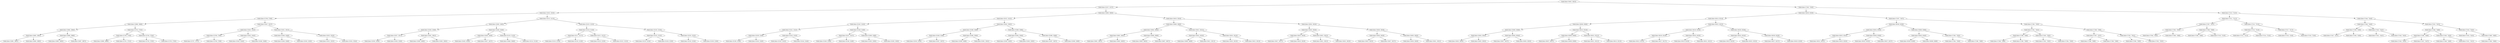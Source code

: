 digraph G{
1425738747 [label="Node{data=[5632, 5632]}"]
1425738747 -> 1325603840
1325603840 [label="Node{data=[5237, 5237]}"]
1325603840 -> 544900967
544900967 [label="Node{data=[3355, 3355]}"]
544900967 -> 1094411519
1094411519 [label="Node{data=[2706, 2706]}"]
1094411519 -> 1293097968
1293097968 [label="Node{data=[2698, 2698]}"]
1293097968 -> 447216974
447216974 [label="Node{data=[2694, 2694]}"]
447216974 -> 1846677698
1846677698 [label="Node{data=[2692, 2692]}"]
1846677698 -> 1955896675
1955896675 [label="Node{data=[2691, 2691]}"]
1846677698 -> 554554522
554554522 [label="Node{data=[2693, 2693]}"]
447216974 -> 82116728
82116728 [label="Node{data=[2696, 2696]}"]
82116728 -> 2056229926
2056229926 [label="Node{data=[2695, 2695]}"]
82116728 -> 715157905
715157905 [label="Node{data=[2697, 2697]}"]
1293097968 -> 1707526491
1707526491 [label="Node{data=[2702, 2702]}"]
1707526491 -> 1225581403
1225581403 [label="Node{data=[2700, 2700]}"]
1225581403 -> 1336172792
1336172792 [label="Node{data=[2699, 2699]}"]
1225581403 -> 1713482852
1713482852 [label="Node{data=[2701, 2701]}"]
1707526491 -> 905854442
905854442 [label="Node{data=[2704, 2704]}"]
905854442 -> 465966645
465966645 [label="Node{data=[2703, 2703]}"]
905854442 -> 2005472789
2005472789 [label="Node{data=[2705, 2705]}"]
1094411519 -> 480298508
480298508 [label="Node{data=[3347, 3347]}"]
480298508 -> 1484106015
1484106015 [label="Node{data=[3343, 3343]}"]
1484106015 -> 1932094362
1932094362 [label="Node{data=[2708, 2708]}"]
1932094362 -> 1286595156
1286595156 [label="Node{data=[2707, 2707]}"]
1932094362 -> 1453706603
1453706603 [label="Node{data=[2709, 2709]}"]
1484106015 -> 594390001
594390001 [label="Node{data=[3345, 3345]}"]
594390001 -> 455111101
455111101 [label="Node{data=[3344, 3344]}"]
594390001 -> 674143695
674143695 [label="Node{data=[3346, 3346]}"]
480298508 -> 1352188724
1352188724 [label="Node{data=[3351, 3351]}"]
1352188724 -> 509925621
509925621 [label="Node{data=[3349, 3349]}"]
509925621 -> 106037021
106037021 [label="Node{data=[3348, 3348]}"]
509925621 -> 1523440381
1523440381 [label="Node{data=[3350, 3350]}"]
1352188724 -> 1289368563
1289368563 [label="Node{data=[3353, 3353]}"]
1289368563 -> 1958869485
1958869485 [label="Node{data=[3352, 3352]}"]
1289368563 -> 2111916415
2111916415 [label="Node{data=[3354, 3354]}"]
544900967 -> 1238334988
1238334988 [label="Node{data=[5215, 5215]}"]
1238334988 -> 1419217261
1419217261 [label="Node{data=[3363, 3363]}"]
1419217261 -> 803343491
803343491 [label="Node{data=[3359, 3359]}"]
803343491 -> 1488913073
1488913073 [label="Node{data=[3357, 3357]}"]
1488913073 -> 1781672116
1781672116 [label="Node{data=[3356, 3356]}"]
1488913073 -> 42338430
42338430 [label="Node{data=[3358, 3358]}"]
803343491 -> 1035963065
1035963065 [label="Node{data=[3361, 3361]}"]
1035963065 -> 498445621
498445621 [label="Node{data=[3360, 3360]}"]
1035963065 -> 1723417023
1723417023 [label="Node{data=[3362, 3362]}"]
1419217261 -> 1422811374
1422811374 [label="Node{data=[3458, 3458]}"]
1422811374 -> 367379084
367379084 [label="Node{data=[3456, 3456]}"]
367379084 -> 621349120
621349120 [label="Node{data=[3428, 3428]}"]
367379084 -> 160501927
160501927 [label="Node{data=[3457, 3457]}"]
1422811374 -> 780130411
780130411 [label="Node{data=[5153, 5153]}"]
780130411 -> 355835530
355835530 [label="Node{data=[3846, 3846]}"]
780130411 -> 2023347237
2023347237 [label="Node{data=[5214, 5214]}"]
1238334988 -> 2039281593
2039281593 [label="Node{data=[5223, 5223]}"]
2039281593 -> 694211683
694211683 [label="Node{data=[5219, 5219]}"]
694211683 -> 270061067
270061067 [label="Node{data=[5217, 5217]}"]
270061067 -> 638978257
638978257 [label="Node{data=[5216, 5216]}"]
270061067 -> 951648917
951648917 [label="Node{data=[5218, 5218]}"]
694211683 -> 399841837
399841837 [label="Node{data=[5221, 5221]}"]
399841837 -> 1097590346
1097590346 [label="Node{data=[5220, 5220]}"]
399841837 -> 1470967350
1470967350 [label="Node{data=[5222, 5222]}"]
2039281593 -> 661660668
661660668 [label="Node{data=[5233, 5233]}"]
661660668 -> 415977805
415977805 [label="Node{data=[5225, 5225]}"]
415977805 -> 101494184
101494184 [label="Node{data=[5224, 5224]}"]
415977805 -> 955183041
955183041 [label="Node{data=[5226, 5226]}"]
661660668 -> 505890019
505890019 [label="Node{data=[5235, 5235]}"]
505890019 -> 1554263891
1554263891 [label="Node{data=[5234, 5234]}"]
505890019 -> 1067886722
1067886722 [label="Node{data=[5236, 5236]}"]
1325603840 -> 1887033424
1887033424 [label="Node{data=[5600, 5600]}"]
1887033424 -> 1423805152
1423805152 [label="Node{data=[5522, 5522]}"]
1423805152 -> 696187295
696187295 [label="Node{data=[5245, 5245]}"]
696187295 -> 597079690
597079690 [label="Node{data=[5241, 5241]}"]
597079690 -> 496189936
496189936 [label="Node{data=[5239, 5239]}"]
496189936 -> 622936616
622936616 [label="Node{data=[5238, 5238]}"]
496189936 -> 2077095186
2077095186 [label="Node{data=[5240, 5240]}"]
597079690 -> 1845050887
1845050887 [label="Node{data=[5243, 5243]}"]
1845050887 -> 1793224329
1793224329 [label="Node{data=[5242, 5242]}"]
1845050887 -> 1174225407
1174225407 [label="Node{data=[5244, 5244]}"]
696187295 -> 1368152375
1368152375 [label="Node{data=[5249, 5249]}"]
1368152375 -> 1965116423
1965116423 [label="Node{data=[5247, 5247]}"]
1965116423 -> 206500364
206500364 [label="Node{data=[5246, 5246]}"]
1965116423 -> 596879555
596879555 [label="Node{data=[5248, 5248]}"]
1368152375 -> 275060839
275060839 [label="Node{data=[5266, 5266]}"]
275060839 -> 1868246808
1868246808 [label="Node{data=[5265, 5265]}"]
275060839 -> 343830125
343830125 [label="Node{data=[5283, 5283]}"]
1423805152 -> 714414481
714414481 [label="Node{data=[5592, 5592]}"]
714414481 -> 302746244
302746244 [label="Node{data=[5588, 5588]}"]
302746244 -> 614356018
614356018 [label="Node{data=[5548, 5548]}"]
614356018 -> 1140087754
1140087754 [label="Node{data=[5530, 5530]}"]
614356018 -> 1102027700
1102027700 [label="Node{data=[5587, 5587]}"]
302746244 -> 255747759
255747759 [label="Node{data=[5590, 5590]}"]
255747759 -> 1507298494
1507298494 [label="Node{data=[5589, 5589]}"]
255747759 -> 941401669
941401669 [label="Node{data=[5591, 5591]}"]
714414481 -> 89389257
89389257 [label="Node{data=[5596, 5596]}"]
89389257 -> 2032467410
2032467410 [label="Node{data=[5594, 5594]}"]
2032467410 -> 477310004
477310004 [label="Node{data=[5593, 5593]}"]
2032467410 -> 1090555761
1090555761 [label="Node{data=[5595, 5595]}"]
89389257 -> 1536139816
1536139816 [label="Node{data=[5598, 5598]}"]
1536139816 -> 94047974
94047974 [label="Node{data=[5597, 5597]}"]
1536139816 -> 819437
819437 [label="Node{data=[5599, 5599]}"]
1887033424 -> 1160969370
1160969370 [label="Node{data=[5616, 5616]}"]
1160969370 -> 1670023414
1670023414 [label="Node{data=[5608, 5608]}"]
1670023414 -> 1044076127
1044076127 [label="Node{data=[5604, 5604]}"]
1044076127 -> 1515500189
1515500189 [label="Node{data=[5602, 5602]}"]
1515500189 -> 139477857
139477857 [label="Node{data=[5601, 5601]}"]
1515500189 -> 1068148645
1068148645 [label="Node{data=[5603, 5603]}"]
1044076127 -> 1539807137
1539807137 [label="Node{data=[5606, 5606]}"]
1539807137 -> 620234270
620234270 [label="Node{data=[5605, 5605]}"]
1539807137 -> 783880875
783880875 [label="Node{data=[5607, 5607]}"]
1670023414 -> 1153703766
1153703766 [label="Node{data=[5612, 5612]}"]
1153703766 -> 601486064
601486064 [label="Node{data=[5610, 5610]}"]
601486064 -> 1198901347
1198901347 [label="Node{data=[5609, 5609]}"]
601486064 -> 557819500
557819500 [label="Node{data=[5611, 5611]}"]
1153703766 -> 1164260274
1164260274 [label="Node{data=[5614, 5614]}"]
1164260274 -> 700909468
700909468 [label="Node{data=[5613, 5613]}"]
1164260274 -> 1075377175
1075377175 [label="Node{data=[5615, 5615]}"]
1160969370 -> 482883262
482883262 [label="Node{data=[5624, 5624]}"]
482883262 -> 1885109814
1885109814 [label="Node{data=[5620, 5620]}"]
1885109814 -> 1630960710
1630960710 [label="Node{data=[5618, 5618]}"]
1630960710 -> 1711899707
1711899707 [label="Node{data=[5617, 5617]}"]
1630960710 -> 1000940418
1000940418 [label="Node{data=[5619, 5619]}"]
1885109814 -> 672614159
672614159 [label="Node{data=[5622, 5622]}"]
672614159 -> 2047990279
2047990279 [label="Node{data=[5621, 5621]}"]
672614159 -> 1351856418
1351856418 [label="Node{data=[5623, 5623]}"]
482883262 -> 575946113
575946113 [label="Node{data=[5628, 5628]}"]
575946113 -> 820587003
820587003 [label="Node{data=[5626, 5626]}"]
820587003 -> 1146887171
1146887171 [label="Node{data=[5625, 5625]}"]
820587003 -> 160153355
160153355 [label="Node{data=[5627, 5627]}"]
575946113 -> 179319694
179319694 [label="Node{data=[5630, 5630]}"]
179319694 -> 1945073106
1945073106 [label="Node{data=[5629, 5629]}"]
179319694 -> 1467466664
1467466664 [label="Node{data=[5631, 5631]}"]
1425738747 -> 55598506
55598506 [label="Node{data=[7303, 7303]}"]
55598506 -> 142029325
142029325 [label="Node{data=[6330, 6330]}"]
142029325 -> 4101940
4101940 [label="Node{data=[6314, 6314]}"]
4101940 -> 1774026264
1774026264 [label="Node{data=[6306, 6306]}"]
1774026264 -> 1753338760
1753338760 [label="Node{data=[5636, 5636]}"]
1753338760 -> 1507288015
1507288015 [label="Node{data=[5634, 5634]}"]
1507288015 -> 765774070
765774070 [label="Node{data=[5633, 5633]}"]
1507288015 -> 803946212
803946212 [label="Node{data=[5635, 5635]}"]
1753338760 -> 1234220290
1234220290 [label="Node{data=[6304, 6304]}"]
1234220290 -> 725315300
725315300 [label="Node{data=[5637, 5637]}"]
1234220290 -> 550760461
550760461 [label="Node{data=[6305, 6305]}"]
1774026264 -> 1455027949
1455027949 [label="Node{data=[6310, 6310]}"]
1455027949 -> 441278877
441278877 [label="Node{data=[6308, 6308]}"]
441278877 -> 1794207870
1794207870 [label="Node{data=[6307, 6307]}"]
441278877 -> 1428010677
1428010677 [label="Node{data=[6309, 6309]}"]
1455027949 -> 1284127845
1284127845 [label="Node{data=[6312, 6312]}"]
1284127845 -> 1027276256
1027276256 [label="Node{data=[6311, 6311]}"]
1284127845 -> 1554585785
1554585785 [label="Node{data=[6313, 6313]}"]
4101940 -> 1681499527
1681499527 [label="Node{data=[6322, 6322]}"]
1681499527 -> 2035143793
2035143793 [label="Node{data=[6318, 6318]}"]
2035143793 -> 334689093
334689093 [label="Node{data=[6316, 6316]}"]
334689093 -> 126504274
126504274 [label="Node{data=[6315, 6315]}"]
334689093 -> 775341497
775341497 [label="Node{data=[6317, 6317]}"]
2035143793 -> 969892434
969892434 [label="Node{data=[6320, 6320]}"]
969892434 -> 1025754869
1025754869 [label="Node{data=[6319, 6319]}"]
969892434 -> 1754725598
1754725598 [label="Node{data=[6321, 6321]}"]
1681499527 -> 1888872312
1888872312 [label="Node{data=[6326, 6326]}"]
1888872312 -> 847955658
847955658 [label="Node{data=[6324, 6324]}"]
847955658 -> 297642496
297642496 [label="Node{data=[6323, 6323]}"]
847955658 -> 1309852901
1309852901 [label="Node{data=[6325, 6325]}"]
1888872312 -> 291718264
291718264 [label="Node{data=[6328, 6328]}"]
291718264 -> 1966832648
1966832648 [label="Node{data=[6327, 6327]}"]
291718264 -> 162149637
162149637 [label="Node{data=[6329, 6329]}"]
142029325 -> 1363668281
1363668281 [label="Node{data=[7287, 7287]}"]
1363668281 -> 1519137773
1519137773 [label="Node{data=[6338, 6338]}"]
1519137773 -> 1962532744
1962532744 [label="Node{data=[6334, 6334]}"]
1962532744 -> 748936719
748936719 [label="Node{data=[6332, 6332]}"]
748936719 -> 1113833607
1113833607 [label="Node{data=[6331, 6331]}"]
748936719 -> 2034991229
2034991229 [label="Node{data=[6333, 6333]}"]
1962532744 -> 1131681091
1131681091 [label="Node{data=[6336, 6336]}"]
1131681091 -> 1905649796
1905649796 [label="Node{data=[6335, 6335]}"]
1131681091 -> 766405065
766405065 [label="Node{data=[6337, 6337]}"]
1519137773 -> 147020905
147020905 [label="Node{data=[6398, 6398]}"]
147020905 -> 1811848767
1811848767 [label="Node{data=[6340, 6340]}"]
1811848767 -> 896633356
896633356 [label="Node{data=[6339, 6339]}"]
1811848767 -> 1800359242
1800359242 [label="Node{data=[6386, 6386]}"]
147020905 -> 2046649438
2046649438 [label="Node{data=[7285, 7285]}"]
2046649438 -> 1718420024
1718420024 [label="Node{data=[7284, 7284]}"]
2046649438 -> 1609946387
1609946387 [label="Node{data=[7286, 7286]}"]
1363668281 -> 1312941754
1312941754 [label="Node{data=[7295, 7295]}"]
1312941754 -> 1544336568
1544336568 [label="Node{data=[7291, 7291]}"]
1544336568 -> 1392378307
1392378307 [label="Node{data=[7289, 7289]}"]
1392378307 -> 592579522
592579522 [label="Node{data=[7288, 7288]}"]
1392378307 -> 1659325732
1659325732 [label="Node{data=[7290, 7290]}"]
1544336568 -> 1534561460
1534561460 [label="Node{data=[7293, 7293]}"]
1534561460 -> 2040888832
2040888832 [label="Node{data=[7292, 7292]}"]
1534561460 -> 1243248365
1243248365 [label="Node{data=[7294, 7294]}"]
1312941754 -> 307010791
307010791 [label="Node{data=[7299, 7299]}"]
307010791 -> 1966714934
1966714934 [label="Node{data=[7297, 7297]}"]
1966714934 -> 666797551
666797551 [label="Node{data=[7296, 7296]}"]
1966714934 -> 1049244395
1049244395 [label="Node{data=[7298, 7298]}"]
307010791 -> 1222060665
1222060665 [label="Node{data=[7301, 7301]}"]
1222060665 -> 1884789589
1884789589 [label="Node{data=[7300, 7300]}"]
1222060665 -> 588642637
588642637 [label="Node{data=[7302, 7302]}"]
55598506 -> 1290246830
1290246830 [label="Node{data=[7413, 7413]}"]
1290246830 -> 1033041321
1033041321 [label="Node{data=[7311, 7311]}"]
1033041321 -> 1909677181
1909677181 [label="Node{data=[7307, 7307]}"]
1909677181 -> 2097159323
2097159323 [label="Node{data=[7305, 7305]}"]
2097159323 -> 222481279
222481279 [label="Node{data=[7304, 7304]}"]
2097159323 -> 660031683
660031683 [label="Node{data=[7306, 7306]}"]
1909677181 -> 1284294880
1284294880 [label="Node{data=[7309, 7309]}"]
1284294880 -> 823521582
823521582 [label="Node{data=[7308, 7308]}"]
1284294880 -> 706202944
706202944 [label="Node{data=[7310, 7310]}"]
1033041321 -> 932944273
932944273 [label="Node{data=[7315, 7315]}"]
932944273 -> 502963274
502963274 [label="Node{data=[7313, 7313]}"]
502963274 -> 58233434
58233434 [label="Node{data=[7312, 7312]}"]
502963274 -> 387003064
387003064 [label="Node{data=[7314, 7314]}"]
932944273 -> 2091738842
2091738842 [label="Node{data=[7317, 7317]}"]
2091738842 -> 905756105
905756105 [label="Node{data=[7316, 7316]}"]
2091738842 -> 1917916014
1917916014 [label="Node{data=[7318, 7318]}"]
1290246830 -> 1825270638
1825270638 [label="Node{data=[7444, 7444]}"]
1825270638 -> 2068269979
2068269979 [label="Node{data=[7440, 7440]}"]
2068269979 -> 730178511
730178511 [label="Node{data=[7438, 7438]}"]
730178511 -> 1370824626
1370824626 [label="Node{data=[7437, 7437]}"]
730178511 -> 1712496369
1712496369 [label="Node{data=[7439, 7439]}"]
2068269979 -> 659036731
659036731 [label="Node{data=[7442, 7442]}"]
659036731 -> 559242950
559242950 [label="Node{data=[7441, 7441]}"]
659036731 -> 1491373521
1491373521 [label="Node{data=[7443, 7443]}"]
1825270638 -> 720598314
720598314 [label="Node{data=[7452, 7452]}"]
720598314 -> 1292712845
1292712845 [label="Node{data=[7448, 7448]}"]
1292712845 -> 1185279876
1185279876 [label="Node{data=[7446, 7446]}"]
1185279876 -> 978548868
978548868 [label="Node{data=[7445, 7445]}"]
1185279876 -> 188223681
188223681 [label="Node{data=[7447, 7447]}"]
1292712845 -> 793609080
793609080 [label="Node{data=[7450, 7450]}"]
793609080 -> 1182634202
1182634202 [label="Node{data=[7449, 7449]}"]
793609080 -> 1741375433
1741375433 [label="Node{data=[7451, 7451]}"]
720598314 -> 742325737
742325737 [label="Node{data=[7454, 7454]}"]
742325737 -> 1865153877
1865153877 [label="Node{data=[7453, 7453]}"]
742325737 -> 1174035242
1174035242 [label="Node{data=[7460, 7460]}"]
1174035242 -> 2024978771
2024978771 [label="Node{data=[7494, 7494]}"]
}